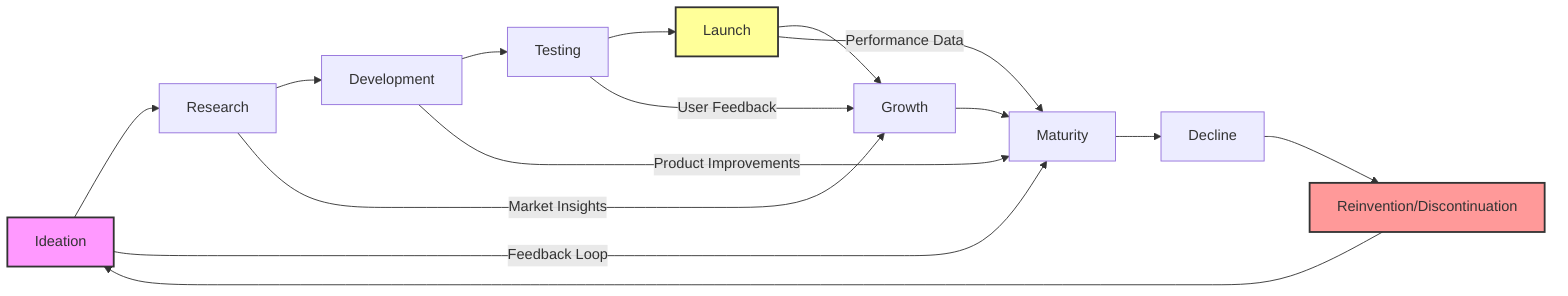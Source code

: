 flowchart LR
    A[Ideation] --> B[Research]
    B --> C[Development]
    C --> D[Testing]
    D --> E[Launch]
    E --> F[Growth]
    F --> G[Maturity]
    G --> H[Decline]
    H --> I[Reinvention/Discontinuation]
    I --> A

    A --> |Feedback Loop| G
    B --> |Market Insights| F
    C --> |Product Improvements| G
    D --> |User Feedback| F
    E --> |Performance Data| G

    style A fill:#f9f,stroke:#333,stroke-width:2px
    style E fill:#ff9,stroke:#333,stroke-width:2px
    style I fill:#f99,stroke:#333,stroke-width:2px